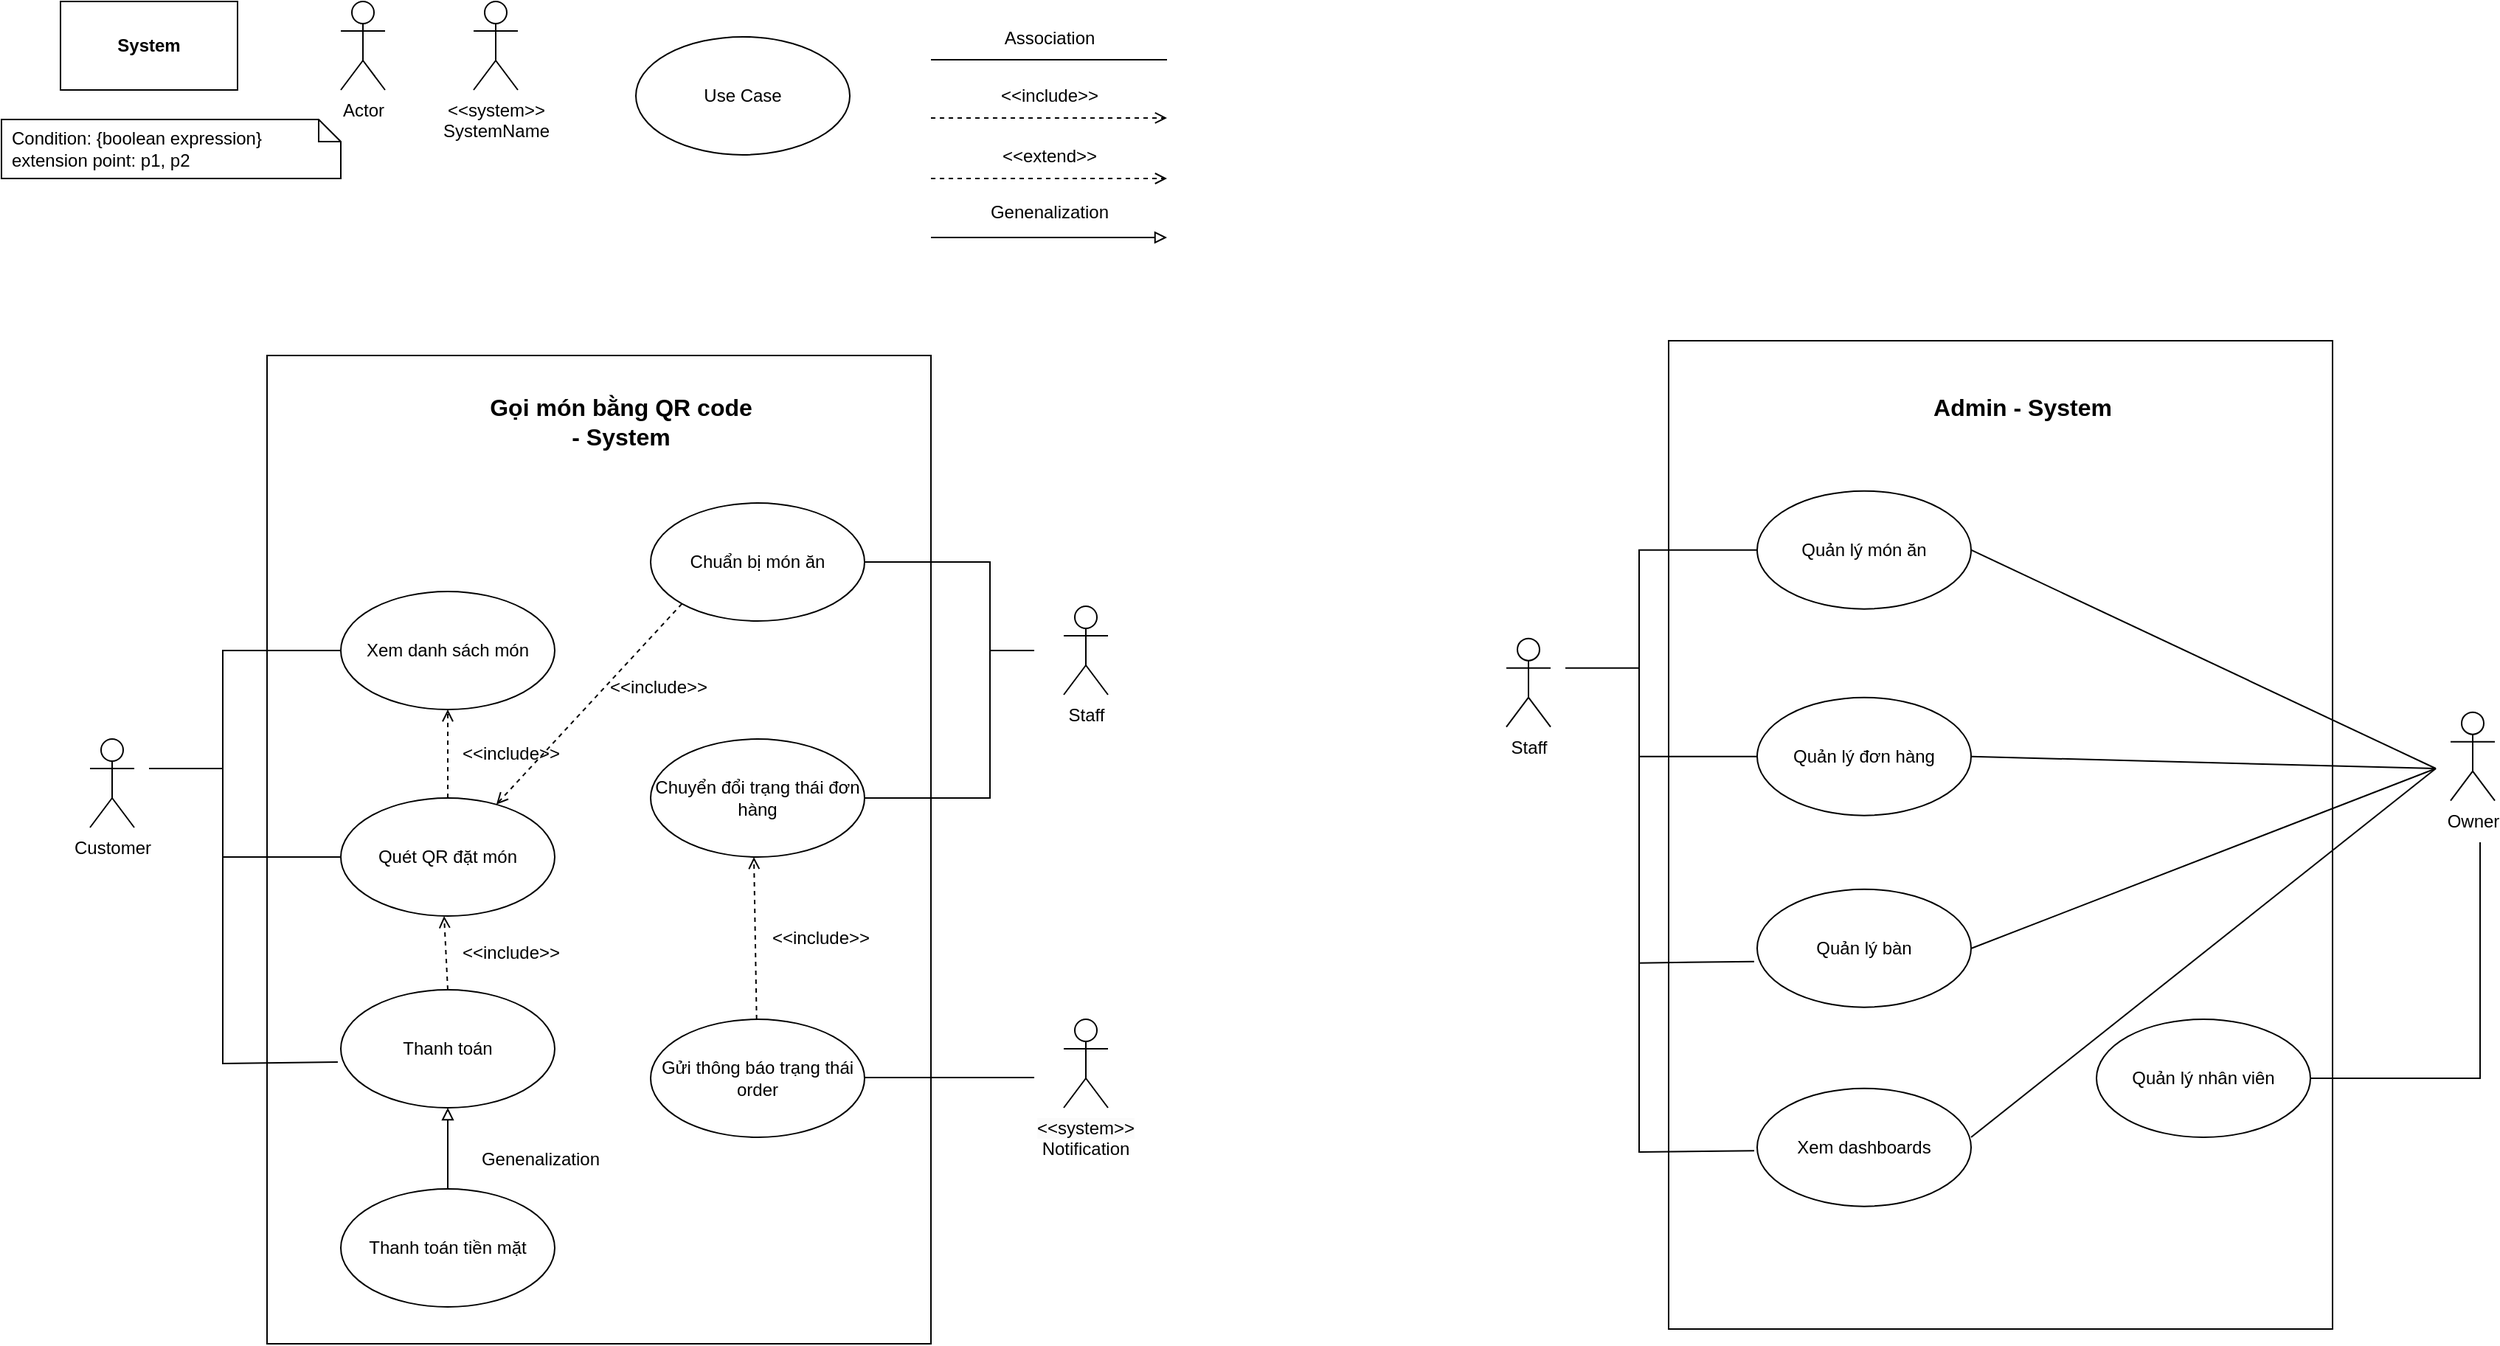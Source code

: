 <mxfile version="24.7.17">
  <diagram name="Page-1" id="u6rfMlLMgFHR3jgj43yS">
    <mxGraphModel dx="2052" dy="1388" grid="1" gridSize="10" guides="1" tooltips="1" connect="1" arrows="1" fold="1" page="1" pageScale="1" pageWidth="850" pageHeight="1100" background="none" math="0" shadow="0">
      <root>
        <mxCell id="0" />
        <mxCell id="1" parent="0" />
        <mxCell id="ZtpqzJL00ZQjGTXz7Zok-1" value="&lt;b&gt;System&lt;/b&gt;" style="rounded=0;whiteSpace=wrap;html=1;" parent="1" vertex="1">
          <mxGeometry x="50" y="40" width="120" height="60" as="geometry" />
        </mxCell>
        <mxCell id="ZtpqzJL00ZQjGTXz7Zok-2" value="Actor" style="shape=umlActor;verticalLabelPosition=bottom;verticalAlign=top;html=1;outlineConnect=0;" parent="1" vertex="1">
          <mxGeometry x="240" y="40" width="30" height="60" as="geometry" />
        </mxCell>
        <mxCell id="ZtpqzJL00ZQjGTXz7Zok-4" value="&amp;lt;&amp;lt;system&amp;gt;&amp;gt;&lt;br&gt;SystemName" style="shape=umlActor;verticalLabelPosition=bottom;verticalAlign=top;html=1;outlineConnect=0;" parent="1" vertex="1">
          <mxGeometry x="330" y="40" width="30" height="60" as="geometry" />
        </mxCell>
        <mxCell id="ZtpqzJL00ZQjGTXz7Zok-5" value="Use Case" style="ellipse;whiteSpace=wrap;html=1;" parent="1" vertex="1">
          <mxGeometry x="440" y="63.95" width="145" height="80" as="geometry" />
        </mxCell>
        <mxCell id="ZtpqzJL00ZQjGTXz7Zok-6" value="Condition: {boolean expression}&#xa;extension point: p1, p2" style="shape=note;size=15;spacingLeft=5;align=left;whiteSpace=wrap;" parent="1" vertex="1">
          <mxGeometry x="10" y="120" width="230" height="40" as="geometry" />
        </mxCell>
        <mxCell id="ZtpqzJL00ZQjGTXz7Zok-12" value="" style="endArrow=block;endFill=0;html=1;rounded=0;" parent="1" edge="1">
          <mxGeometry width="160" relative="1" as="geometry">
            <mxPoint x="640" y="200" as="sourcePoint" />
            <mxPoint x="800" y="200" as="targetPoint" />
          </mxGeometry>
        </mxCell>
        <mxCell id="ZtpqzJL00ZQjGTXz7Zok-14" value="Genenalization" style="text;html=1;align=center;verticalAlign=middle;resizable=0;points=[];autosize=1;strokeColor=none;fillColor=none;" parent="1" vertex="1">
          <mxGeometry x="670" y="168" width="100" height="30" as="geometry" />
        </mxCell>
        <mxCell id="ZtpqzJL00ZQjGTXz7Zok-15" value="" style="endArrow=open;endFill=0;html=1;rounded=0;dashed=1;" parent="1" edge="1">
          <mxGeometry width="160" relative="1" as="geometry">
            <mxPoint x="640" y="160" as="sourcePoint" />
            <mxPoint x="800" y="160" as="targetPoint" />
          </mxGeometry>
        </mxCell>
        <mxCell id="ZtpqzJL00ZQjGTXz7Zok-16" value="&amp;lt;&amp;lt;extend&amp;gt;&amp;gt;" style="text;html=1;align=center;verticalAlign=middle;resizable=0;points=[];autosize=1;strokeColor=none;fillColor=none;dashed=1;" parent="1" vertex="1">
          <mxGeometry x="675" y="130" width="90" height="30" as="geometry" />
        </mxCell>
        <mxCell id="ZtpqzJL00ZQjGTXz7Zok-19" value="" style="endArrow=open;endFill=0;html=1;rounded=0;dashed=1;" parent="1" edge="1">
          <mxGeometry width="160" relative="1" as="geometry">
            <mxPoint x="640" y="118.95" as="sourcePoint" />
            <mxPoint x="800" y="118.95" as="targetPoint" />
          </mxGeometry>
        </mxCell>
        <mxCell id="ZtpqzJL00ZQjGTXz7Zok-20" value="&amp;lt;&amp;lt;include&amp;gt;&amp;gt;" style="text;html=1;align=center;verticalAlign=middle;resizable=0;points=[];autosize=1;strokeColor=none;fillColor=none;dashed=1;" parent="1" vertex="1">
          <mxGeometry x="675" y="88.95" width="90" height="30" as="geometry" />
        </mxCell>
        <mxCell id="ZtpqzJL00ZQjGTXz7Zok-22" value="" style="endArrow=none;endFill=0;html=1;rounded=0;" parent="1" edge="1">
          <mxGeometry width="160" relative="1" as="geometry">
            <mxPoint x="640" y="79.47" as="sourcePoint" />
            <mxPoint x="800" y="79.47" as="targetPoint" />
          </mxGeometry>
        </mxCell>
        <mxCell id="ZtpqzJL00ZQjGTXz7Zok-23" value="Association" style="text;html=1;align=center;verticalAlign=middle;resizable=0;points=[];autosize=1;strokeColor=none;fillColor=none;" parent="1" vertex="1">
          <mxGeometry x="680" y="50" width="80" height="30" as="geometry" />
        </mxCell>
        <mxCell id="GR6b4B0CWQZ2LQRcau9e-3" value="" style="rounded=0;whiteSpace=wrap;html=1;" parent="1" vertex="1">
          <mxGeometry x="190" y="280" width="450" height="670" as="geometry" />
        </mxCell>
        <mxCell id="GR6b4B0CWQZ2LQRcau9e-4" value="Customer" style="shape=umlActor;verticalLabelPosition=bottom;verticalAlign=top;html=1;outlineConnect=0;" parent="1" vertex="1">
          <mxGeometry x="70" y="540" width="30" height="60" as="geometry" />
        </mxCell>
        <mxCell id="WiFoUgKiKFEsEQMHRN9--10" value="" style="edgeStyle=orthogonalEdgeStyle;rounded=0;orthogonalLoop=1;jettySize=auto;html=1;dashed=1;endArrow=open;endFill=0;" parent="1" source="GR6b4B0CWQZ2LQRcau9e-5" target="GR6b4B0CWQZ2LQRcau9e-7" edge="1">
          <mxGeometry relative="1" as="geometry" />
        </mxCell>
        <mxCell id="GR6b4B0CWQZ2LQRcau9e-5" value="Quét QR đặt món" style="ellipse;whiteSpace=wrap;html=1;" parent="1" vertex="1">
          <mxGeometry x="240" y="580" width="145" height="80" as="geometry" />
        </mxCell>
        <mxCell id="GR6b4B0CWQZ2LQRcau9e-6" value="Thanh toán" style="ellipse;whiteSpace=wrap;html=1;" parent="1" vertex="1">
          <mxGeometry x="240" y="710" width="145" height="80" as="geometry" />
        </mxCell>
        <mxCell id="GR6b4B0CWQZ2LQRcau9e-7" value="Xem danh sách món" style="ellipse;whiteSpace=wrap;html=1;" parent="1" vertex="1">
          <mxGeometry x="240" y="440" width="145" height="80" as="geometry" />
        </mxCell>
        <mxCell id="GR6b4B0CWQZ2LQRcau9e-14" value="Chuẩn bị món ăn" style="ellipse;whiteSpace=wrap;html=1;" parent="1" vertex="1">
          <mxGeometry x="450" y="380" width="145" height="80" as="geometry" />
        </mxCell>
        <mxCell id="GR6b4B0CWQZ2LQRcau9e-15" value="Chuyển đổi trạng thái đơn hàng" style="ellipse;whiteSpace=wrap;html=1;" parent="1" vertex="1">
          <mxGeometry x="450" y="540" width="145" height="80" as="geometry" />
        </mxCell>
        <mxCell id="GR6b4B0CWQZ2LQRcau9e-16" value="&lt;div&gt;&lt;br&gt;&lt;/div&gt;" style="shape=umlActor;verticalLabelPosition=bottom;verticalAlign=top;html=1;outlineConnect=0;" parent="1" vertex="1">
          <mxGeometry x="730" y="730" width="30" height="60" as="geometry" />
        </mxCell>
        <mxCell id="GR6b4B0CWQZ2LQRcau9e-18" value="" style="endArrow=open;endFill=0;html=1;rounded=0;dashed=1;exitX=0;exitY=1;exitDx=0;exitDy=0;" parent="1" source="GR6b4B0CWQZ2LQRcau9e-14" target="GR6b4B0CWQZ2LQRcau9e-5" edge="1">
          <mxGeometry width="160" relative="1" as="geometry">
            <mxPoint x="448" y="540" as="sourcePoint" />
            <mxPoint x="450.0" y="457.52" as="targetPoint" />
          </mxGeometry>
        </mxCell>
        <mxCell id="GR6b4B0CWQZ2LQRcau9e-23" value="" style="endArrow=none;endFill=0;html=1;rounded=0;entryX=1;entryY=0.5;entryDx=0;entryDy=0;" parent="1" target="GR6b4B0CWQZ2LQRcau9e-14" edge="1">
          <mxGeometry width="160" relative="1" as="geometry">
            <mxPoint x="710" y="480" as="sourcePoint" />
            <mxPoint x="810" y="89.47" as="targetPoint" />
            <Array as="points">
              <mxPoint x="680" y="480" />
              <mxPoint x="680" y="420" />
            </Array>
          </mxGeometry>
        </mxCell>
        <mxCell id="GR6b4B0CWQZ2LQRcau9e-24" value="" style="endArrow=none;endFill=0;html=1;rounded=0;exitX=1;exitY=0.5;exitDx=0;exitDy=0;" parent="1" source="GR6b4B0CWQZ2LQRcau9e-15" edge="1">
          <mxGeometry width="160" relative="1" as="geometry">
            <mxPoint x="640" y="530" as="sourcePoint" />
            <mxPoint x="680" y="480" as="targetPoint" />
            <Array as="points">
              <mxPoint x="680" y="580" />
            </Array>
          </mxGeometry>
        </mxCell>
        <mxCell id="WiFoUgKiKFEsEQMHRN9--16" value="" style="edgeStyle=orthogonalEdgeStyle;rounded=0;orthogonalLoop=1;jettySize=auto;html=1;endArrow=block;endFill=0;" parent="1" source="GR6b4B0CWQZ2LQRcau9e-26" target="GR6b4B0CWQZ2LQRcau9e-6" edge="1">
          <mxGeometry relative="1" as="geometry" />
        </mxCell>
        <mxCell id="GR6b4B0CWQZ2LQRcau9e-26" value="Thanh toán tiền mặt" style="ellipse;whiteSpace=wrap;html=1;" parent="1" vertex="1">
          <mxGeometry x="240" y="845" width="145" height="80" as="geometry" />
        </mxCell>
        <mxCell id="GR6b4B0CWQZ2LQRcau9e-27" style="edgeStyle=orthogonalEdgeStyle;rounded=0;orthogonalLoop=1;jettySize=auto;html=1;exitX=0.5;exitY=1;exitDx=0;exitDy=0;" parent="1" source="GR6b4B0CWQZ2LQRcau9e-26" target="GR6b4B0CWQZ2LQRcau9e-26" edge="1">
          <mxGeometry relative="1" as="geometry" />
        </mxCell>
        <mxCell id="GR6b4B0CWQZ2LQRcau9e-29" value="" style="endArrow=none;endFill=0;html=1;rounded=0;entryX=0;entryY=0.5;entryDx=0;entryDy=0;" parent="1" target="GR6b4B0CWQZ2LQRcau9e-7" edge="1">
          <mxGeometry width="160" relative="1" as="geometry">
            <mxPoint x="110" y="560" as="sourcePoint" />
            <mxPoint x="240" y="499.5" as="targetPoint" />
            <Array as="points">
              <mxPoint x="160" y="560" />
              <mxPoint x="160" y="480" />
            </Array>
          </mxGeometry>
        </mxCell>
        <mxCell id="GR6b4B0CWQZ2LQRcau9e-30" value="" style="endArrow=none;endFill=0;html=1;rounded=0;" parent="1" edge="1">
          <mxGeometry width="160" relative="1" as="geometry">
            <mxPoint x="160" y="560" as="sourcePoint" />
            <mxPoint x="240" y="620" as="targetPoint" />
            <Array as="points">
              <mxPoint x="160" y="620" />
            </Array>
          </mxGeometry>
        </mxCell>
        <mxCell id="GR6b4B0CWQZ2LQRcau9e-38" value="" style="endArrow=none;html=1;rounded=0;entryX=-0.014;entryY=0.613;entryDx=0;entryDy=0;entryPerimeter=0;" parent="1" target="GR6b4B0CWQZ2LQRcau9e-6" edge="1">
          <mxGeometry width="50" height="50" relative="1" as="geometry">
            <mxPoint x="160" y="620" as="sourcePoint" />
            <mxPoint x="450" y="610" as="targetPoint" />
            <Array as="points">
              <mxPoint x="160" y="760" />
            </Array>
          </mxGeometry>
        </mxCell>
        <mxCell id="WiFoUgKiKFEsEQMHRN9--11" value="&amp;lt;&amp;lt;include&amp;gt;&amp;gt;" style="text;html=1;align=center;verticalAlign=middle;resizable=0;points=[];autosize=1;strokeColor=none;fillColor=none;dashed=1;" parent="1" vertex="1">
          <mxGeometry x="310" y="535" width="90" height="30" as="geometry" />
        </mxCell>
        <mxCell id="WiFoUgKiKFEsEQMHRN9--14" value="" style="endArrow=open;endFill=0;html=1;rounded=0;dashed=1;exitX=0.5;exitY=0;exitDx=0;exitDy=0;" parent="1" source="GR6b4B0CWQZ2LQRcau9e-6" edge="1">
          <mxGeometry width="160" relative="1" as="geometry">
            <mxPoint x="310" y="720" as="sourcePoint" />
            <mxPoint x="310" y="660" as="targetPoint" />
          </mxGeometry>
        </mxCell>
        <mxCell id="WiFoUgKiKFEsEQMHRN9--15" value="&amp;lt;&amp;lt;include&amp;gt;&amp;gt;" style="text;html=1;align=center;verticalAlign=middle;resizable=0;points=[];autosize=1;strokeColor=none;fillColor=none;dashed=1;" parent="1" vertex="1">
          <mxGeometry x="310" y="670" width="90" height="30" as="geometry" />
        </mxCell>
        <mxCell id="WiFoUgKiKFEsEQMHRN9--17" value="Genenalization" style="text;html=1;align=center;verticalAlign=middle;resizable=0;points=[];autosize=1;strokeColor=none;fillColor=none;" parent="1" vertex="1">
          <mxGeometry x="325" y="810" width="100" height="30" as="geometry" />
        </mxCell>
        <mxCell id="WiFoUgKiKFEsEQMHRN9--18" value="&lt;b style=&quot;font-size: 16px;&quot;&gt;Gọi món bằng QR code - System&lt;/b&gt;" style="text;html=1;align=center;verticalAlign=middle;whiteSpace=wrap;rounded=0;fontSize=16;" parent="1" vertex="1">
          <mxGeometry x="340" y="310" width="180" height="30" as="geometry" />
        </mxCell>
        <mxCell id="WiFoUgKiKFEsEQMHRN9--20" value="&amp;lt;&amp;lt;include&amp;gt;&amp;gt;" style="text;html=1;align=center;verticalAlign=middle;resizable=0;points=[];autosize=1;strokeColor=none;fillColor=none;dashed=1;" parent="1" vertex="1">
          <mxGeometry x="410" y="490" width="90" height="30" as="geometry" />
        </mxCell>
        <mxCell id="WiFoUgKiKFEsEQMHRN9--21" value="Staff&lt;div&gt;&lt;br&gt;&lt;/div&gt;" style="shape=umlActor;verticalLabelPosition=bottom;verticalAlign=top;html=1;outlineConnect=0;" parent="1" vertex="1">
          <mxGeometry x="730" y="450" width="30" height="60" as="geometry" />
        </mxCell>
        <mxCell id="WiFoUgKiKFEsEQMHRN9--27" value="&lt;span style=&quot;color: rgb(0, 0, 0); font-family: Helvetica; font-size: 12px; font-style: normal; font-variant-ligatures: normal; font-variant-caps: normal; font-weight: 400; letter-spacing: normal; orphans: 2; text-align: center; text-indent: 0px; text-transform: none; widows: 2; word-spacing: 0px; -webkit-text-stroke-width: 0px; white-space: nowrap; background-color: rgb(251, 251, 251); text-decoration-thickness: initial; text-decoration-style: initial; text-decoration-color: initial; display: inline !important; float: none;&quot;&gt;&amp;lt;&amp;lt;system&amp;gt;&amp;gt;&lt;/span&gt;&lt;br style=&quot;forced-color-adjust: none; color: rgb(0, 0, 0); font-family: Helvetica; font-size: 12px; font-style: normal; font-variant-ligatures: normal; font-variant-caps: normal; font-weight: 400; letter-spacing: normal; orphans: 2; text-align: center; text-indent: 0px; text-transform: none; widows: 2; word-spacing: 0px; -webkit-text-stroke-width: 0px; white-space: nowrap; background-color: rgb(251, 251, 251); text-decoration-thickness: initial; text-decoration-style: initial; text-decoration-color: initial;&quot;&gt;&lt;div style=&quot;text-align: center;&quot;&gt;&lt;span style=&quot;background-color: initial; text-wrap: nowrap;&quot;&gt;Notification&lt;/span&gt;&lt;/div&gt;" style="text;whiteSpace=wrap;html=1;" parent="1" vertex="1">
          <mxGeometry x="710" y="790" width="110" height="50" as="geometry" />
        </mxCell>
        <mxCell id="WiFoUgKiKFEsEQMHRN9--29" value="Gửi thông báo trạng thái order" style="ellipse;whiteSpace=wrap;html=1;" parent="1" vertex="1">
          <mxGeometry x="450" y="730" width="145" height="80" as="geometry" />
        </mxCell>
        <mxCell id="WiFoUgKiKFEsEQMHRN9--32" value="" style="endArrow=none;endFill=0;html=1;rounded=0;exitX=1;exitY=0.5;exitDx=0;exitDy=0;" parent="1" edge="1">
          <mxGeometry width="160" relative="1" as="geometry">
            <mxPoint x="595" y="769.44" as="sourcePoint" />
            <mxPoint x="710" y="769.44" as="targetPoint" />
            <Array as="points">
              <mxPoint x="680" y="769.44" />
            </Array>
          </mxGeometry>
        </mxCell>
        <mxCell id="WiFoUgKiKFEsEQMHRN9--33" value="" style="endArrow=open;endFill=0;html=1;rounded=0;dashed=1;" parent="1" source="WiFoUgKiKFEsEQMHRN9--29" edge="1">
          <mxGeometry width="160" relative="1" as="geometry">
            <mxPoint x="523" y="740" as="sourcePoint" />
            <mxPoint x="520" y="620" as="targetPoint" />
          </mxGeometry>
        </mxCell>
        <mxCell id="WiFoUgKiKFEsEQMHRN9--34" value="&amp;lt;&amp;lt;include&amp;gt;&amp;gt;" style="text;html=1;align=center;verticalAlign=middle;resizable=0;points=[];autosize=1;strokeColor=none;fillColor=none;dashed=1;" parent="1" vertex="1">
          <mxGeometry x="520" y="660" width="90" height="30" as="geometry" />
        </mxCell>
        <mxCell id="nAz5KsVLyYJe3fobSSj6-1" value="" style="rounded=0;whiteSpace=wrap;html=1;" vertex="1" parent="1">
          <mxGeometry x="1140" y="270" width="450" height="670" as="geometry" />
        </mxCell>
        <mxCell id="nAz5KsVLyYJe3fobSSj6-2" value="Staff" style="shape=umlActor;verticalLabelPosition=bottom;verticalAlign=top;html=1;outlineConnect=0;" vertex="1" parent="1">
          <mxGeometry x="1030" y="471.83" width="30" height="60" as="geometry" />
        </mxCell>
        <mxCell id="nAz5KsVLyYJe3fobSSj6-4" value="Quản lý đơn hàng" style="ellipse;whiteSpace=wrap;html=1;" vertex="1" parent="1">
          <mxGeometry x="1200" y="511.83" width="145" height="80" as="geometry" />
        </mxCell>
        <mxCell id="nAz5KsVLyYJe3fobSSj6-5" value="Quản lý bàn" style="ellipse;whiteSpace=wrap;html=1;" vertex="1" parent="1">
          <mxGeometry x="1200" y="641.83" width="145" height="80" as="geometry" />
        </mxCell>
        <mxCell id="nAz5KsVLyYJe3fobSSj6-6" value="Quản lý món ăn" style="ellipse;whiteSpace=wrap;html=1;" vertex="1" parent="1">
          <mxGeometry x="1200" y="371.83" width="145" height="80" as="geometry" />
        </mxCell>
        <mxCell id="nAz5KsVLyYJe3fobSSj6-14" value="Xem&amp;nbsp;dashboards" style="ellipse;whiteSpace=wrap;html=1;" vertex="1" parent="1">
          <mxGeometry x="1200" y="776.83" width="145" height="80" as="geometry" />
        </mxCell>
        <mxCell id="nAz5KsVLyYJe3fobSSj6-15" style="edgeStyle=orthogonalEdgeStyle;rounded=0;orthogonalLoop=1;jettySize=auto;html=1;exitX=0.5;exitY=1;exitDx=0;exitDy=0;" edge="1" parent="1" source="nAz5KsVLyYJe3fobSSj6-14" target="nAz5KsVLyYJe3fobSSj6-14">
          <mxGeometry relative="1" as="geometry" />
        </mxCell>
        <mxCell id="nAz5KsVLyYJe3fobSSj6-16" value="" style="endArrow=none;endFill=0;html=1;rounded=0;entryX=0;entryY=0.5;entryDx=0;entryDy=0;" edge="1" parent="1" target="nAz5KsVLyYJe3fobSSj6-6">
          <mxGeometry width="160" relative="1" as="geometry">
            <mxPoint x="1070" y="491.83" as="sourcePoint" />
            <mxPoint x="1200" y="431.33" as="targetPoint" />
            <Array as="points">
              <mxPoint x="1120" y="491.83" />
              <mxPoint x="1120" y="411.83" />
            </Array>
          </mxGeometry>
        </mxCell>
        <mxCell id="nAz5KsVLyYJe3fobSSj6-17" value="" style="endArrow=none;endFill=0;html=1;rounded=0;" edge="1" parent="1">
          <mxGeometry width="160" relative="1" as="geometry">
            <mxPoint x="1120" y="491.83" as="sourcePoint" />
            <mxPoint x="1200" y="551.83" as="targetPoint" />
            <Array as="points">
              <mxPoint x="1120" y="551.83" />
            </Array>
          </mxGeometry>
        </mxCell>
        <mxCell id="nAz5KsVLyYJe3fobSSj6-18" value="" style="endArrow=none;html=1;rounded=0;entryX=-0.014;entryY=0.613;entryDx=0;entryDy=0;entryPerimeter=0;" edge="1" parent="1" target="nAz5KsVLyYJe3fobSSj6-5">
          <mxGeometry width="50" height="50" relative="1" as="geometry">
            <mxPoint x="1120" y="551.83" as="sourcePoint" />
            <mxPoint x="1410" y="541.83" as="targetPoint" />
            <Array as="points">
              <mxPoint x="1120" y="691.83" />
            </Array>
          </mxGeometry>
        </mxCell>
        <mxCell id="nAz5KsVLyYJe3fobSSj6-23" value="&lt;b style=&quot;font-size: 16px;&quot;&gt;Admin - System&lt;/b&gt;" style="text;html=1;align=center;verticalAlign=middle;whiteSpace=wrap;rounded=0;fontSize=16;" vertex="1" parent="1">
          <mxGeometry x="1290" y="300" width="180" height="30" as="geometry" />
        </mxCell>
        <mxCell id="nAz5KsVLyYJe3fobSSj6-31" value="" style="endArrow=none;html=1;rounded=0;entryX=-0.014;entryY=0.613;entryDx=0;entryDy=0;entryPerimeter=0;" edge="1" parent="1">
          <mxGeometry width="50" height="50" relative="1" as="geometry">
            <mxPoint x="1120" y="680" as="sourcePoint" />
            <mxPoint x="1198" y="819.17" as="targetPoint" />
            <Array as="points">
              <mxPoint x="1120" y="820" />
            </Array>
          </mxGeometry>
        </mxCell>
        <mxCell id="nAz5KsVLyYJe3fobSSj6-32" value="Quản lý nhân viên" style="ellipse;whiteSpace=wrap;html=1;" vertex="1" parent="1">
          <mxGeometry x="1430" y="730" width="145" height="80" as="geometry" />
        </mxCell>
        <mxCell id="nAz5KsVLyYJe3fobSSj6-35" style="edgeStyle=none;rounded=0;orthogonalLoop=1;jettySize=auto;html=1;exitX=1;exitY=0.5;exitDx=0;exitDy=0;endArrow=none;endFill=0;" edge="1" parent="1" source="nAz5KsVLyYJe3fobSSj6-6">
          <mxGeometry relative="1" as="geometry">
            <mxPoint x="1660" y="560" as="targetPoint" />
          </mxGeometry>
        </mxCell>
        <mxCell id="nAz5KsVLyYJe3fobSSj6-39" style="edgeStyle=none;rounded=0;orthogonalLoop=1;jettySize=auto;html=1;exitX=1;exitY=0.5;exitDx=0;exitDy=0;endArrow=none;endFill=0;" edge="1" parent="1" source="nAz5KsVLyYJe3fobSSj6-4">
          <mxGeometry relative="1" as="geometry">
            <mxPoint x="1365" y="565" as="sourcePoint" />
            <mxPoint x="1660" y="560" as="targetPoint" />
          </mxGeometry>
        </mxCell>
        <mxCell id="nAz5KsVLyYJe3fobSSj6-41" style="edgeStyle=none;rounded=0;orthogonalLoop=1;jettySize=auto;html=1;exitX=1;exitY=0.5;exitDx=0;exitDy=0;endArrow=none;endFill=0;" edge="1" parent="1">
          <mxGeometry relative="1" as="geometry">
            <mxPoint x="1345" y="682" as="sourcePoint" />
            <mxPoint x="1660" y="560" as="targetPoint" />
          </mxGeometry>
        </mxCell>
        <mxCell id="nAz5KsVLyYJe3fobSSj6-42" style="edgeStyle=none;rounded=0;orthogonalLoop=1;jettySize=auto;html=1;exitX=1;exitY=0.5;exitDx=0;exitDy=0;endArrow=none;endFill=0;" edge="1" parent="1">
          <mxGeometry relative="1" as="geometry">
            <mxPoint x="1345" y="810" as="sourcePoint" />
            <mxPoint x="1660" y="560" as="targetPoint" />
          </mxGeometry>
        </mxCell>
        <mxCell id="nAz5KsVLyYJe3fobSSj6-43" value="" style="endArrow=none;html=1;rounded=0;entryX=1;entryY=0.5;entryDx=0;entryDy=0;" edge="1" parent="1" target="nAz5KsVLyYJe3fobSSj6-32">
          <mxGeometry width="50" height="50" relative="1" as="geometry">
            <mxPoint x="1690" y="610" as="sourcePoint" />
            <mxPoint x="1700" y="780" as="targetPoint" />
            <Array as="points">
              <mxPoint x="1690" y="770" />
            </Array>
          </mxGeometry>
        </mxCell>
        <mxCell id="nAz5KsVLyYJe3fobSSj6-25" value="&lt;div&gt;Owner&lt;/div&gt;" style="shape=umlActor;verticalLabelPosition=bottom;verticalAlign=top;html=1;outlineConnect=0;" vertex="1" parent="1">
          <mxGeometry x="1670" y="521.83" width="30" height="60" as="geometry" />
        </mxCell>
      </root>
    </mxGraphModel>
  </diagram>
</mxfile>
